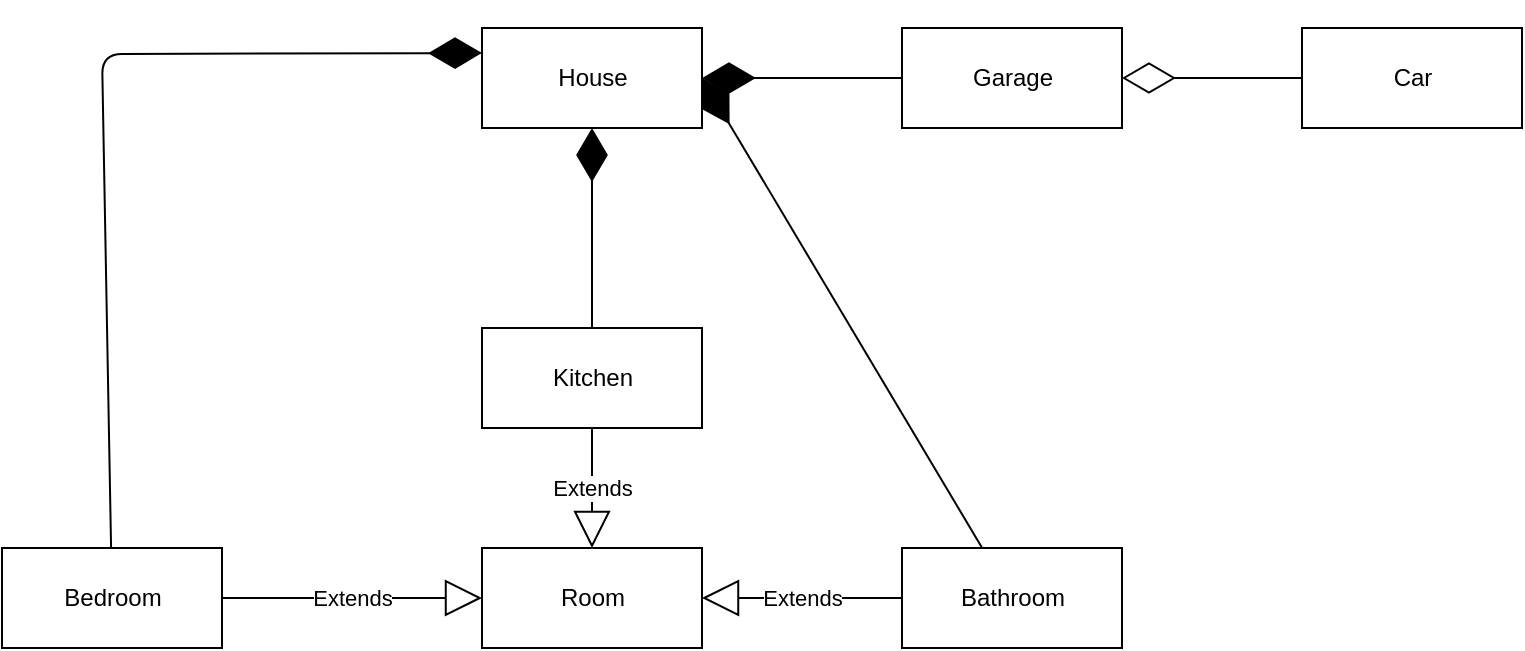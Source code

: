 <mxfile version="13.4.6" type="github"><diagram id="jCBLL_bZCWsVO_SVx0Pf" name="Page-1"><mxGraphModel dx="1278" dy="1630" grid="1" gridSize="10" guides="1" tooltips="1" connect="1" arrows="1" fold="1" page="1" pageScale="1" pageWidth="850" pageHeight="1100" math="0" shadow="0"><root><mxCell id="0"/><mxCell id="1" parent="0"/><mxCell id="N90ClTvbvgE6rSpFWR8W-1" value="&lt;div&gt;House&lt;/div&gt;" style="html=1;" parent="1" vertex="1"><mxGeometry x="310" y="-10" width="110" height="50" as="geometry"/></mxCell><mxCell id="N90ClTvbvgE6rSpFWR8W-2" value="&lt;div&gt;Room&lt;/div&gt;" style="html=1;" parent="1" vertex="1"><mxGeometry x="310" y="250" width="110" height="50" as="geometry"/></mxCell><mxCell id="yIavdx2htpREZD3btuBY-1" value="Kitchen" style="html=1;" vertex="1" parent="1"><mxGeometry x="310" y="140" width="110" height="50" as="geometry"/></mxCell><mxCell id="yIavdx2htpREZD3btuBY-2" value="&lt;div&gt;Bedroom&lt;/div&gt;" style="html=1;" vertex="1" parent="1"><mxGeometry x="70" y="250" width="110" height="50" as="geometry"/></mxCell><mxCell id="yIavdx2htpREZD3btuBY-3" value="&lt;div&gt;Bathroom&lt;/div&gt;" style="html=1;" vertex="1" parent="1"><mxGeometry x="520" y="250" width="110" height="50" as="geometry"/></mxCell><mxCell id="yIavdx2htpREZD3btuBY-4" value="&lt;div&gt;Garage&lt;/div&gt;" style="html=1;" vertex="1" parent="1"><mxGeometry x="520" y="-10" width="110" height="50" as="geometry"/></mxCell><mxCell id="yIavdx2htpREZD3btuBY-5" value="&lt;div&gt;Car&lt;/div&gt;" style="html=1;" vertex="1" parent="1"><mxGeometry x="720" y="-10" width="110" height="50" as="geometry"/></mxCell><mxCell id="yIavdx2htpREZD3btuBY-6" value="Extends" style="endArrow=block;endSize=16;endFill=0;html=1;entryX=0;entryY=0.5;entryDx=0;entryDy=0;exitX=1;exitY=0.5;exitDx=0;exitDy=0;" edge="1" parent="1" source="yIavdx2htpREZD3btuBY-2" target="N90ClTvbvgE6rSpFWR8W-2"><mxGeometry width="160" relative="1" as="geometry"><mxPoint x="190" y="175" as="sourcePoint"/><mxPoint x="310" y="175" as="targetPoint"/><Array as="points"/></mxGeometry></mxCell><mxCell id="yIavdx2htpREZD3btuBY-7" value="Extends" style="endArrow=block;endSize=16;endFill=0;html=1;entryX=0.5;entryY=0;entryDx=0;entryDy=0;" edge="1" parent="1" source="yIavdx2htpREZD3btuBY-1" target="N90ClTvbvgE6rSpFWR8W-2"><mxGeometry width="160" relative="1" as="geometry"><mxPoint x="285" y="120" as="sourcePoint"/><mxPoint x="285" y="280" as="targetPoint"/></mxGeometry></mxCell><mxCell id="yIavdx2htpREZD3btuBY-8" value="Extends" style="endArrow=block;endSize=16;endFill=0;html=1;entryX=1;entryY=0.5;entryDx=0;entryDy=0;exitX=0;exitY=0.5;exitDx=0;exitDy=0;" edge="1" parent="1" source="yIavdx2htpREZD3btuBY-3" target="N90ClTvbvgE6rSpFWR8W-2"><mxGeometry width="160" relative="1" as="geometry"><mxPoint x="450" y="100" as="sourcePoint"/><mxPoint x="610" y="100" as="targetPoint"/></mxGeometry></mxCell><mxCell id="yIavdx2htpREZD3btuBY-9" value="" style="endArrow=diamondThin;endFill=1;endSize=24;html=1;entryX=0;entryY=0.25;entryDx=0;entryDy=0;" edge="1" parent="1" source="yIavdx2htpREZD3btuBY-2" target="N90ClTvbvgE6rSpFWR8W-1"><mxGeometry width="160" relative="1" as="geometry"><mxPoint x="125" y="90" as="sourcePoint"/><mxPoint x="125" y="90" as="targetPoint"/><Array as="points"><mxPoint x="120" y="3"/></Array></mxGeometry></mxCell><mxCell id="yIavdx2htpREZD3btuBY-12" value="" style="endArrow=diamondThin;endFill=1;endSize=24;html=1;entryX=1;entryY=0.5;entryDx=0;entryDy=0;exitX=0;exitY=0.5;exitDx=0;exitDy=0;" edge="1" parent="1" source="yIavdx2htpREZD3btuBY-4" target="N90ClTvbvgE6rSpFWR8W-1"><mxGeometry width="160" relative="1" as="geometry"><mxPoint x="480" y="90" as="sourcePoint"/><mxPoint x="640" y="90" as="targetPoint"/></mxGeometry></mxCell><mxCell id="yIavdx2htpREZD3btuBY-13" value="" style="endArrow=diamondThin;endFill=1;endSize=24;html=1;entryX=0.5;entryY=1;entryDx=0;entryDy=0;exitX=0.5;exitY=0;exitDx=0;exitDy=0;" edge="1" parent="1" source="yIavdx2htpREZD3btuBY-1" target="N90ClTvbvgE6rSpFWR8W-1"><mxGeometry width="160" relative="1" as="geometry"><mxPoint x="530" y="160" as="sourcePoint"/><mxPoint x="690" y="160" as="targetPoint"/></mxGeometry></mxCell><mxCell id="yIavdx2htpREZD3btuBY-14" value="" style="endArrow=diamondThin;endFill=1;endSize=24;html=1;entryX=1;entryY=0.5;entryDx=0;entryDy=0;" edge="1" parent="1" source="yIavdx2htpREZD3btuBY-3" target="N90ClTvbvgE6rSpFWR8W-1"><mxGeometry width="160" relative="1" as="geometry"><mxPoint x="575" y="90" as="sourcePoint"/><mxPoint x="575" y="90" as="targetPoint"/></mxGeometry></mxCell><mxCell id="yIavdx2htpREZD3btuBY-16" value="" style="endArrow=diamondThin;endFill=0;endSize=24;html=1;entryX=1;entryY=0.5;entryDx=0;entryDy=0;exitX=0;exitY=0.5;exitDx=0;exitDy=0;" edge="1" parent="1" source="yIavdx2htpREZD3btuBY-5" target="yIavdx2htpREZD3btuBY-4"><mxGeometry width="160" relative="1" as="geometry"><mxPoint x="590" y="90" as="sourcePoint"/><mxPoint x="750" y="90" as="targetPoint"/></mxGeometry></mxCell></root></mxGraphModel></diagram></mxfile>